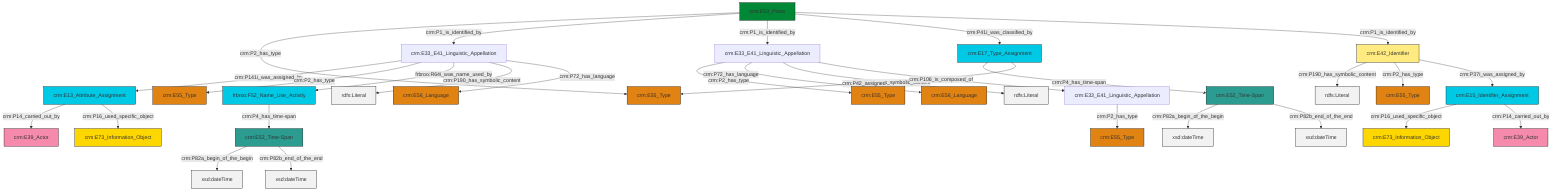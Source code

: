 graph TD
classDef Literal fill:#f2f2f2,stroke:#000000;
classDef CRM_Entity fill:#FFFFFF,stroke:#000000;
classDef Temporal_Entity fill:#00C9E6, stroke:#000000;
classDef Type fill:#E18312, stroke:#000000;
classDef Time-Span fill:#2C9C91, stroke:#000000;
classDef Appellation fill:#FFEB7F, stroke:#000000;
classDef Place fill:#008836, stroke:#000000;
classDef Persistent_Item fill:#B266B2, stroke:#000000;
classDef Conceptual_Object fill:#FFD700, stroke:#000000;
classDef Physical_Thing fill:#D2B48C, stroke:#000000;
classDef Actor fill:#f58aad, stroke:#000000;
classDef PC_Classes fill:#4ce600, stroke:#000000;
classDef Multi fill:#cccccc,stroke:#000000;

2["crm:E33_E41_Linguistic_Appellation"]:::Default -->|crm:P2_has_type| 3["crm:E55_Type"]:::Type
6["crm:E53_Place"]:::Place -->|crm:P2_has_type| 7["crm:E55_Type"]:::Type
8["crm:E33_E41_Linguistic_Appellation"]:::Default -->|crm:P2_has_type| 4["crm:E55_Type"]:::Type
11["crm:E15_Identifier_Assignment"]:::Temporal_Entity -->|crm:P16_used_specific_object| 12["crm:E73_Information_Object"]:::Conceptual_Object
13["crm:E52_Time-Span"]:::Time-Span -->|crm:P82a_begin_of_the_begin| 14[xsd:dateTime]:::Literal
17["crm:E52_Time-Span"]:::Time-Span -->|crm:P82a_begin_of_the_begin| 18[xsd:dateTime]:::Literal
2["crm:E33_E41_Linguistic_Appellation"]:::Default -->|crm:P72_has_language| 19["crm:E56_Language"]:::Type
20["crm:E17_Type_Assignment"]:::Temporal_Entity -->|crm:P4_has_time-span| 13["crm:E52_Time-Span"]:::Time-Span
21["crm:E33_E41_Linguistic_Appellation"]:::Default -->|crm:P141i_was_assigned_by| 22["crm:E13_Attribute_Assignment"]:::Temporal_Entity
21["crm:E33_E41_Linguistic_Appellation"]:::Default -->|crm:P2_has_type| 23["crm:E55_Type"]:::Type
6["crm:E53_Place"]:::Place -->|crm:P1_is_identified_by| 21["crm:E33_E41_Linguistic_Appellation"]:::Default
25["crm:E42_Identifier"]:::Appellation -->|crm:P190_has_symbolic_content| 26[rdfs:Literal]:::Literal
21["crm:E33_E41_Linguistic_Appellation"]:::Default -->|frbroo:R64i_was_name_used_by| 28["frbroo:F52_Name_Use_Activity"]:::Temporal_Entity
13["crm:E52_Time-Span"]:::Time-Span -->|crm:P82b_end_of_the_end| 29[xsd:dateTime]:::Literal
2["crm:E33_E41_Linguistic_Appellation"]:::Default -->|crm:P190_has_symbolic_content| 30[rdfs:Literal]:::Literal
21["crm:E33_E41_Linguistic_Appellation"]:::Default -->|crm:P190_has_symbolic_content| 31[rdfs:Literal]:::Literal
22["crm:E13_Attribute_Assignment"]:::Temporal_Entity -->|crm:P14_carried_out_by| 0["crm:E39_Actor"]:::Actor
20["crm:E17_Type_Assignment"]:::Temporal_Entity -->|crm:P42_assigned| 7["crm:E55_Type"]:::Type
25["crm:E42_Identifier"]:::Appellation -->|crm:P2_has_type| 32["crm:E55_Type"]:::Type
6["crm:E53_Place"]:::Place -->|crm:P1_is_identified_by| 2["crm:E33_E41_Linguistic_Appellation"]:::Default
22["crm:E13_Attribute_Assignment"]:::Temporal_Entity -->|crm:P16_used_specific_object| 35["crm:E73_Information_Object"]:::Conceptual_Object
17["crm:E52_Time-Span"]:::Time-Span -->|crm:P82b_end_of_the_end| 40[xsd:dateTime]:::Literal
2["crm:E33_E41_Linguistic_Appellation"]:::Default -->|crm:P106_is_composed_of| 8["crm:E33_E41_Linguistic_Appellation"]:::Default
21["crm:E33_E41_Linguistic_Appellation"]:::Default -->|crm:P72_has_language| 9["crm:E56_Language"]:::Type
6["crm:E53_Place"]:::Place -->|crm:P41i_was_classified_by| 20["crm:E17_Type_Assignment"]:::Temporal_Entity
28["frbroo:F52_Name_Use_Activity"]:::Temporal_Entity -->|crm:P4_has_time-span| 17["crm:E52_Time-Span"]:::Time-Span
25["crm:E42_Identifier"]:::Appellation -->|crm:P37i_was_assigned_by| 11["crm:E15_Identifier_Assignment"]:::Temporal_Entity
11["crm:E15_Identifier_Assignment"]:::Temporal_Entity -->|crm:P14_carried_out_by| 50["crm:E39_Actor"]:::Actor
6["crm:E53_Place"]:::Place -->|crm:P1_is_identified_by| 25["crm:E42_Identifier"]:::Appellation